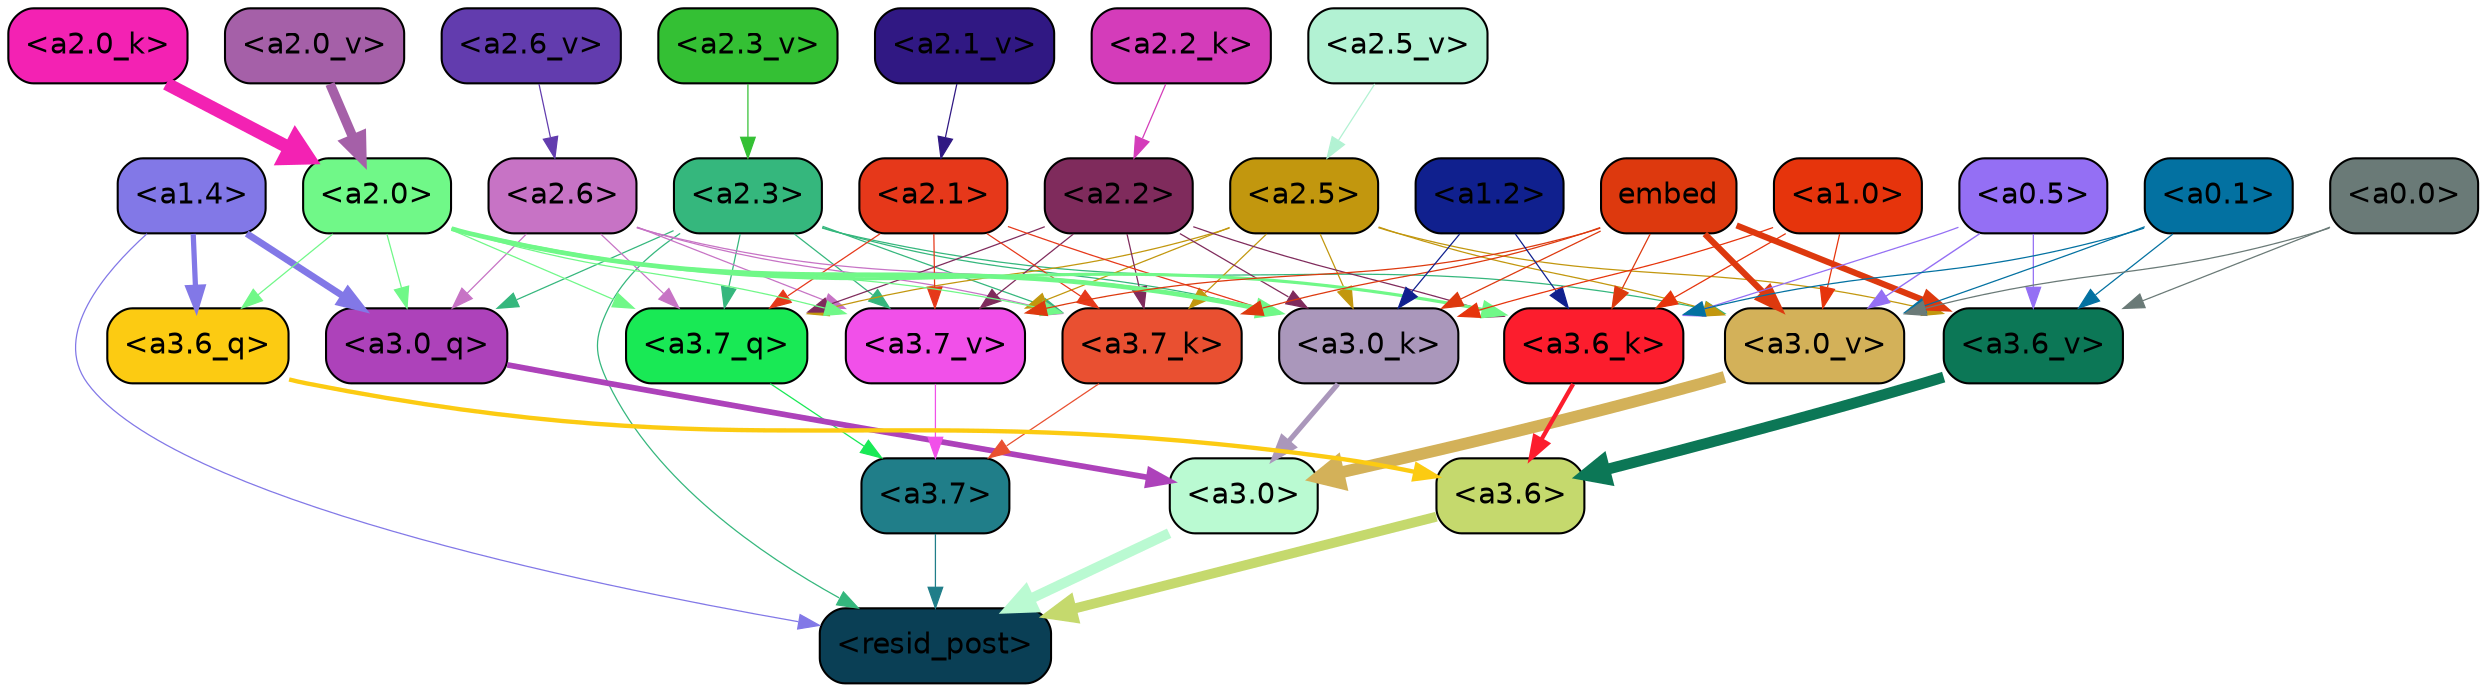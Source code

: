 strict digraph "" {
	graph [bgcolor=transparent,
		layout=dot,
		overlap=false,
		splines=true
	];
	"<a3.7>"	[color=black,
		fillcolor="#207e89",
		fontname=Helvetica,
		shape=box,
		style="filled, rounded"];
	"<resid_post>"	[color=black,
		fillcolor="#0a3f55",
		fontname=Helvetica,
		shape=box,
		style="filled, rounded"];
	"<a3.7>" -> "<resid_post>"	[color="#207e89",
		penwidth=0.6];
	"<a3.6>"	[color=black,
		fillcolor="#c5d96d",
		fontname=Helvetica,
		shape=box,
		style="filled, rounded"];
	"<a3.6>" -> "<resid_post>"	[color="#c5d96d",
		penwidth=4.753257989883423];
	"<a3.0>"	[color=black,
		fillcolor="#bafad2",
		fontname=Helvetica,
		shape=box,
		style="filled, rounded"];
	"<a3.0>" -> "<resid_post>"	[color="#bafad2",
		penwidth=4.90053927898407];
	"<a2.3>"	[color=black,
		fillcolor="#35b77d",
		fontname=Helvetica,
		shape=box,
		style="filled, rounded"];
	"<a2.3>" -> "<resid_post>"	[color="#35b77d",
		penwidth=0.6];
	"<a3.7_q>"	[color=black,
		fillcolor="#19e955",
		fontname=Helvetica,
		shape=box,
		style="filled, rounded"];
	"<a2.3>" -> "<a3.7_q>"	[color="#35b77d",
		penwidth=0.6];
	"<a3.0_q>"	[color=black,
		fillcolor="#ad42ba",
		fontname=Helvetica,
		shape=box,
		style="filled, rounded"];
	"<a2.3>" -> "<a3.0_q>"	[color="#35b77d",
		penwidth=0.6];
	"<a3.7_k>"	[color=black,
		fillcolor="#e95031",
		fontname=Helvetica,
		shape=box,
		style="filled, rounded"];
	"<a2.3>" -> "<a3.7_k>"	[color="#35b77d",
		penwidth=0.6];
	"<a3.0_k>"	[color=black,
		fillcolor="#aa97bb",
		fontname=Helvetica,
		shape=box,
		style="filled, rounded"];
	"<a2.3>" -> "<a3.0_k>"	[color="#35b77d",
		penwidth=0.6];
	"<a3.7_v>"	[color=black,
		fillcolor="#f150e9",
		fontname=Helvetica,
		shape=box,
		style="filled, rounded"];
	"<a2.3>" -> "<a3.7_v>"	[color="#35b77d",
		penwidth=0.6];
	"<a3.0_v>"	[color=black,
		fillcolor="#d3b159",
		fontname=Helvetica,
		shape=box,
		style="filled, rounded"];
	"<a2.3>" -> "<a3.0_v>"	[color="#35b77d",
		penwidth=0.6];
	"<a1.4>"	[color=black,
		fillcolor="#8278e7",
		fontname=Helvetica,
		shape=box,
		style="filled, rounded"];
	"<a1.4>" -> "<resid_post>"	[color="#8278e7",
		penwidth=0.6];
	"<a3.6_q>"	[color=black,
		fillcolor="#fccb12",
		fontname=Helvetica,
		shape=box,
		style="filled, rounded"];
	"<a1.4>" -> "<a3.6_q>"	[color="#8278e7",
		penwidth=2.5149343013763428];
	"<a1.4>" -> "<a3.0_q>"	[color="#8278e7",
		penwidth=3.2760138511657715];
	"<a3.7_q>" -> "<a3.7>"	[color="#19e955",
		penwidth=0.6];
	"<a3.6_q>" -> "<a3.6>"	[color="#fccb12",
		penwidth=2.091020345687866];
	"<a3.0_q>" -> "<a3.0>"	[color="#ad42ba",
		penwidth=2.7421876192092896];
	"<a3.7_k>" -> "<a3.7>"	[color="#e95031",
		penwidth=0.6];
	"<a3.6_k>"	[color=black,
		fillcolor="#fc1d2d",
		fontname=Helvetica,
		shape=box,
		style="filled, rounded"];
	"<a3.6_k>" -> "<a3.6>"	[color="#fc1d2d",
		penwidth=2.048597991466522];
	"<a3.0_k>" -> "<a3.0>"	[color="#aa97bb",
		penwidth=2.476402521133423];
	"<a3.7_v>" -> "<a3.7>"	[color="#f150e9",
		penwidth=0.6];
	"<a3.6_v>"	[color=black,
		fillcolor="#0c7756",
		fontname=Helvetica,
		shape=box,
		style="filled, rounded"];
	"<a3.6_v>" -> "<a3.6>"	[color="#0c7756",
		penwidth=5.2550448179244995];
	"<a3.0_v>" -> "<a3.0>"	[color="#d3b159",
		penwidth=5.652270674705505];
	"<a2.6>"	[color=black,
		fillcolor="#c773c5",
		fontname=Helvetica,
		shape=box,
		style="filled, rounded"];
	"<a2.6>" -> "<a3.7_q>"	[color="#c773c5",
		penwidth=0.6];
	"<a2.6>" -> "<a3.0_q>"	[color="#c773c5",
		penwidth=0.6];
	"<a2.6>" -> "<a3.7_k>"	[color="#c773c5",
		penwidth=0.6];
	"<a2.6>" -> "<a3.0_k>"	[color="#c773c5",
		penwidth=0.6];
	"<a2.6>" -> "<a3.7_v>"	[color="#c773c5",
		penwidth=0.6];
	"<a2.5>"	[color=black,
		fillcolor="#c2970e",
		fontname=Helvetica,
		shape=box,
		style="filled, rounded"];
	"<a2.5>" -> "<a3.7_q>"	[color="#c2970e",
		penwidth=0.6];
	"<a2.5>" -> "<a3.7_k>"	[color="#c2970e",
		penwidth=0.6];
	"<a2.5>" -> "<a3.0_k>"	[color="#c2970e",
		penwidth=0.6];
	"<a2.5>" -> "<a3.7_v>"	[color="#c2970e",
		penwidth=0.6];
	"<a2.5>" -> "<a3.6_v>"	[color="#c2970e",
		penwidth=0.6];
	"<a2.5>" -> "<a3.0_v>"	[color="#c2970e",
		penwidth=0.6];
	"<a2.2>"	[color=black,
		fillcolor="#7f2b5c",
		fontname=Helvetica,
		shape=box,
		style="filled, rounded"];
	"<a2.2>" -> "<a3.7_q>"	[color="#7f2b5c",
		penwidth=0.6];
	"<a2.2>" -> "<a3.7_k>"	[color="#7f2b5c",
		penwidth=0.6];
	"<a2.2>" -> "<a3.6_k>"	[color="#7f2b5c",
		penwidth=0.6];
	"<a2.2>" -> "<a3.0_k>"	[color="#7f2b5c",
		penwidth=0.6];
	"<a2.2>" -> "<a3.7_v>"	[color="#7f2b5c",
		penwidth=0.6];
	"<a2.1>"	[color=black,
		fillcolor="#e6381a",
		fontname=Helvetica,
		shape=box,
		style="filled, rounded"];
	"<a2.1>" -> "<a3.7_q>"	[color="#e6381a",
		penwidth=0.6];
	"<a2.1>" -> "<a3.7_k>"	[color="#e6381a",
		penwidth=0.6];
	"<a2.1>" -> "<a3.0_k>"	[color="#e6381a",
		penwidth=0.6];
	"<a2.1>" -> "<a3.7_v>"	[color="#e6381a",
		penwidth=0.6];
	"<a2.0>"	[color=black,
		fillcolor="#70f888",
		fontname=Helvetica,
		shape=box,
		style="filled, rounded"];
	"<a2.0>" -> "<a3.7_q>"	[color="#70f888",
		penwidth=0.6];
	"<a2.0>" -> "<a3.6_q>"	[color="#70f888",
		penwidth=0.6];
	"<a2.0>" -> "<a3.0_q>"	[color="#70f888",
		penwidth=0.6];
	"<a2.0>" -> "<a3.7_k>"	[color="#70f888",
		penwidth=0.6];
	"<a2.0>" -> "<a3.6_k>"	[color="#70f888",
		penwidth=1.5290023684501648];
	"<a2.0>" -> "<a3.0_k>"	[color="#70f888",
		penwidth=2.2635570764541626];
	"<a2.0>" -> "<a3.7_v>"	[color="#70f888",
		penwidth=0.6];
	embed	[color=black,
		fillcolor="#dd390e",
		fontname=Helvetica,
		shape=box,
		style="filled, rounded"];
	embed -> "<a3.7_k>"	[color="#dd390e",
		penwidth=0.6];
	embed -> "<a3.6_k>"	[color="#dd390e",
		penwidth=0.6];
	embed -> "<a3.0_k>"	[color="#dd390e",
		penwidth=0.6];
	embed -> "<a3.7_v>"	[color="#dd390e",
		penwidth=0.6];
	embed -> "<a3.6_v>"	[color="#dd390e",
		penwidth=2.9556376338005066];
	embed -> "<a3.0_v>"	[color="#dd390e",
		penwidth=2.972973108291626];
	"<a1.2>"	[color=black,
		fillcolor="#10208e",
		fontname=Helvetica,
		shape=box,
		style="filled, rounded"];
	"<a1.2>" -> "<a3.6_k>"	[color="#10208e",
		penwidth=0.6];
	"<a1.2>" -> "<a3.0_k>"	[color="#10208e",
		penwidth=0.6];
	"<a1.0>"	[color=black,
		fillcolor="#e6340c",
		fontname=Helvetica,
		shape=box,
		style="filled, rounded"];
	"<a1.0>" -> "<a3.6_k>"	[color="#e6340c",
		penwidth=0.6];
	"<a1.0>" -> "<a3.0_k>"	[color="#e6340c",
		penwidth=0.6];
	"<a1.0>" -> "<a3.0_v>"	[color="#e6340c",
		penwidth=0.6];
	"<a0.5>"	[color=black,
		fillcolor="#946ff4",
		fontname=Helvetica,
		shape=box,
		style="filled, rounded"];
	"<a0.5>" -> "<a3.6_k>"	[color="#946ff4",
		penwidth=0.6];
	"<a0.5>" -> "<a3.6_v>"	[color="#946ff4",
		penwidth=0.6];
	"<a0.5>" -> "<a3.0_v>"	[color="#946ff4",
		penwidth=0.6790935099124908];
	"<a0.1>"	[color=black,
		fillcolor="#0371a1",
		fontname=Helvetica,
		shape=box,
		style="filled, rounded"];
	"<a0.1>" -> "<a3.6_k>"	[color="#0371a1",
		penwidth=0.6];
	"<a0.1>" -> "<a3.6_v>"	[color="#0371a1",
		penwidth=0.6];
	"<a0.1>" -> "<a3.0_v>"	[color="#0371a1",
		penwidth=0.6];
	"<a0.0>"	[color=black,
		fillcolor="#6a7a77",
		fontname=Helvetica,
		shape=box,
		style="filled, rounded"];
	"<a0.0>" -> "<a3.6_v>"	[color="#6a7a77",
		penwidth=0.6];
	"<a0.0>" -> "<a3.0_v>"	[color="#6a7a77",
		penwidth=0.6];
	"<a2.2_k>"	[color=black,
		fillcolor="#d43cba",
		fontname=Helvetica,
		shape=box,
		style="filled, rounded"];
	"<a2.2_k>" -> "<a2.2>"	[color="#d43cba",
		penwidth=0.6];
	"<a2.0_k>"	[color=black,
		fillcolor="#f322b3",
		fontname=Helvetica,
		shape=box,
		style="filled, rounded"];
	"<a2.0_k>" -> "<a2.0>"	[color="#f322b3",
		penwidth=6.320472955703735];
	"<a2.6_v>"	[color=black,
		fillcolor="#623cae",
		fontname=Helvetica,
		shape=box,
		style="filled, rounded"];
	"<a2.6_v>" -> "<a2.6>"	[color="#623cae",
		penwidth=0.6];
	"<a2.5_v>"	[color=black,
		fillcolor="#b2f2d3",
		fontname=Helvetica,
		shape=box,
		style="filled, rounded"];
	"<a2.5_v>" -> "<a2.5>"	[color="#b2f2d3",
		penwidth=0.6];
	"<a2.3_v>"	[color=black,
		fillcolor="#34c034",
		fontname=Helvetica,
		shape=box,
		style="filled, rounded"];
	"<a2.3_v>" -> "<a2.3>"	[color="#34c034",
		penwidth=0.6];
	"<a2.1_v>"	[color=black,
		fillcolor="#301883",
		fontname=Helvetica,
		shape=box,
		style="filled, rounded"];
	"<a2.1_v>" -> "<a2.1>"	[color="#301883",
		penwidth=0.6];
	"<a2.0_v>"	[color=black,
		fillcolor="#a560a8",
		fontname=Helvetica,
		shape=box,
		style="filled, rounded"];
	"<a2.0_v>" -> "<a2.0>"	[color="#a560a8",
		penwidth=4.611755967140198];
}
